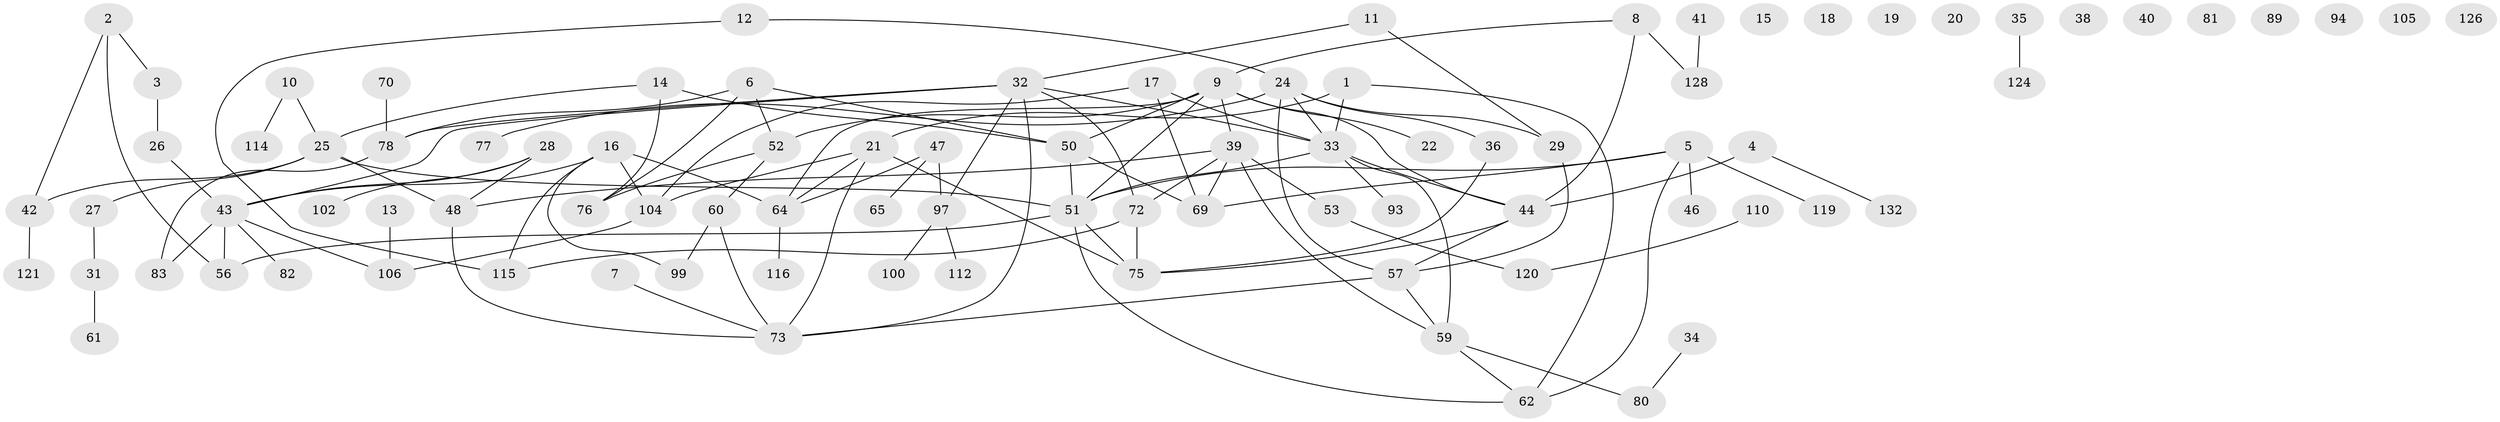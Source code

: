 // Generated by graph-tools (version 1.1) at 2025/23/03/03/25 07:23:26]
// undirected, 90 vertices, 120 edges
graph export_dot {
graph [start="1"]
  node [color=gray90,style=filled];
  1;
  2 [super="+79"];
  3;
  4 [super="+55"];
  5 [super="+118"];
  6 [super="+66"];
  7;
  8 [super="+91"];
  9 [super="+131"];
  10 [super="+30"];
  11;
  12;
  13;
  14 [super="+92"];
  15;
  16 [super="+101"];
  17 [super="+49"];
  18 [super="+84"];
  19;
  20;
  21 [super="+23"];
  22 [super="+68"];
  24 [super="+54"];
  25 [super="+98"];
  26 [super="+37"];
  27;
  28;
  29 [super="+113"];
  31 [super="+71"];
  32 [super="+87"];
  33 [super="+45"];
  34;
  35;
  36;
  38;
  39;
  40;
  41 [super="+111"];
  42 [super="+74"];
  43 [super="+88"];
  44 [super="+130"];
  46 [super="+103"];
  47 [super="+63"];
  48 [super="+96"];
  50 [super="+134"];
  51 [super="+125"];
  52;
  53 [super="+67"];
  56;
  57 [super="+58"];
  59 [super="+108"];
  60;
  61;
  62 [super="+85"];
  64 [super="+86"];
  65;
  69 [super="+135"];
  70;
  72 [super="+129"];
  73 [super="+95"];
  75 [super="+109"];
  76 [super="+127"];
  77;
  78 [super="+107"];
  80;
  81;
  82;
  83 [super="+90"];
  89;
  93;
  94;
  97 [super="+123"];
  99;
  100;
  102;
  104 [super="+122"];
  105;
  106 [super="+133"];
  110 [super="+117"];
  112;
  114;
  115;
  116;
  119;
  120;
  121;
  124;
  126;
  128;
  132;
  1 -- 33;
  1 -- 21;
  1 -- 62;
  2 -- 56;
  2 -- 3;
  2 -- 42;
  3 -- 26;
  4 -- 132;
  4 -- 44 [weight=2];
  5 -- 51;
  5 -- 62;
  5 -- 69;
  5 -- 119;
  5 -- 46;
  6 -- 50;
  6 -- 52;
  6 -- 76;
  6 -- 78;
  7 -- 73;
  8 -- 128;
  8 -- 44;
  8 -- 9;
  9 -- 22;
  9 -- 64;
  9 -- 50;
  9 -- 51;
  9 -- 52;
  9 -- 39;
  9 -- 44;
  10 -- 25;
  10 -- 114;
  11 -- 29;
  11 -- 32;
  12 -- 115;
  12 -- 24;
  13 -- 106;
  14 -- 25;
  14 -- 50;
  14 -- 76;
  16 -- 64;
  16 -- 99;
  16 -- 43;
  16 -- 115;
  16 -- 104;
  17 -- 104;
  17 -- 69;
  17 -- 33;
  21 -- 104;
  21 -- 64;
  21 -- 73;
  21 -- 75;
  24 -- 57;
  24 -- 33;
  24 -- 36;
  24 -- 77;
  24 -- 29;
  25 -- 48;
  25 -- 51;
  25 -- 27;
  25 -- 42;
  26 -- 43;
  27 -- 31;
  28 -- 102;
  28 -- 43;
  28 -- 48;
  29 -- 57;
  31 -- 61;
  32 -- 72;
  32 -- 73;
  32 -- 78;
  32 -- 33;
  32 -- 43;
  32 -- 97;
  33 -- 59;
  33 -- 51;
  33 -- 93;
  33 -- 44;
  34 -- 80;
  35 -- 124;
  36 -- 75;
  39 -- 48;
  39 -- 72;
  39 -- 59;
  39 -- 69;
  39 -- 53;
  41 -- 128;
  42 -- 121;
  43 -- 82;
  43 -- 83;
  43 -- 56;
  43 -- 106;
  44 -- 57;
  44 -- 75;
  47 -- 97 [weight=2];
  47 -- 64;
  47 -- 65;
  48 -- 73;
  50 -- 69;
  50 -- 51;
  51 -- 56;
  51 -- 62;
  51 -- 75;
  52 -- 60;
  52 -- 76;
  53 -- 120;
  57 -- 73;
  57 -- 59;
  59 -- 80;
  59 -- 62;
  60 -- 73;
  60 -- 99;
  64 -- 116;
  70 -- 78;
  72 -- 75;
  72 -- 115;
  78 -- 83;
  97 -- 100;
  97 -- 112;
  104 -- 106;
  110 -- 120;
}
